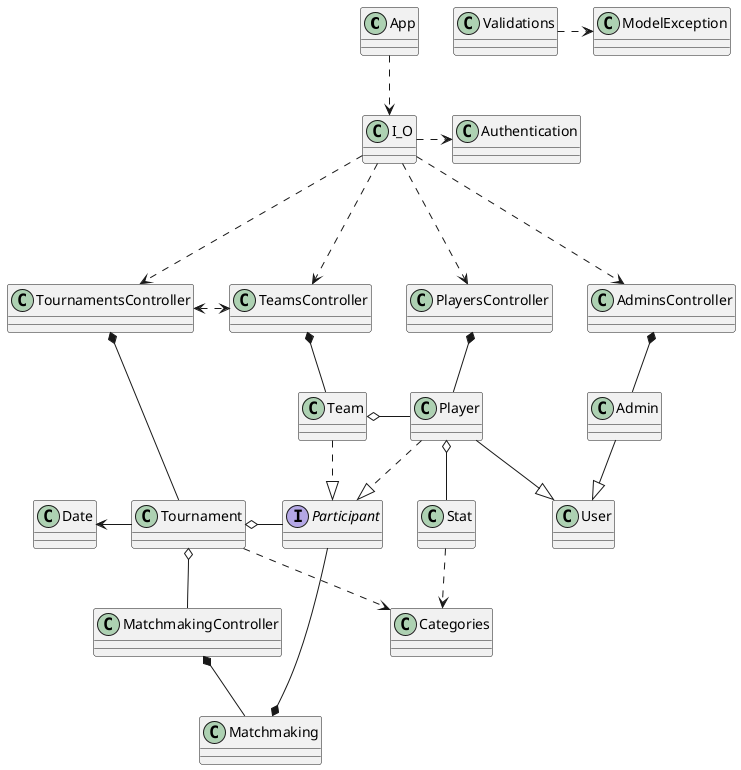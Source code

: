 @startuml

App ..> I_O
I_O ...> TournamentsController
I_O ...> TeamsController
I_O ...> PlayersController
I_O ...> AdminsController
I_O .> Authentication
TournamentsController <.> TeamsController
TournamentsController *-- Tournament
Tournament o-- MatchmakingController
MatchmakingController *-- Matchmaking
AdminsController *-- Admin
PlayersController *-- Player
Player o-- Stat
Stat ..> Categories
TeamsController *-- Team
Team o- Player
Tournament o- Participant
Date <- Tournament
Tournament ..> Categories
Team ..|> Participant
Player ..|> Participant
Player --|> User
Admin --|> User
Participant ---* Matchmaking
Validations .> ModelException


class App{
}

class User{
}

class Player{
}

class Admin{
}

class Categories{
}

class Stat{
}

class Team{
}

class Matchmaking{
}

class Tournament{
}

class AdminsController{
}

class PlayersController{
}

class Authentication{
}

class TournamentsController{
}

class TeamsController{
}

interface Participant{
}

class ModelException{
}

class Date{
}

class I_O{
}

class MatchmakingController{
}

class Validations{
}

@enduml